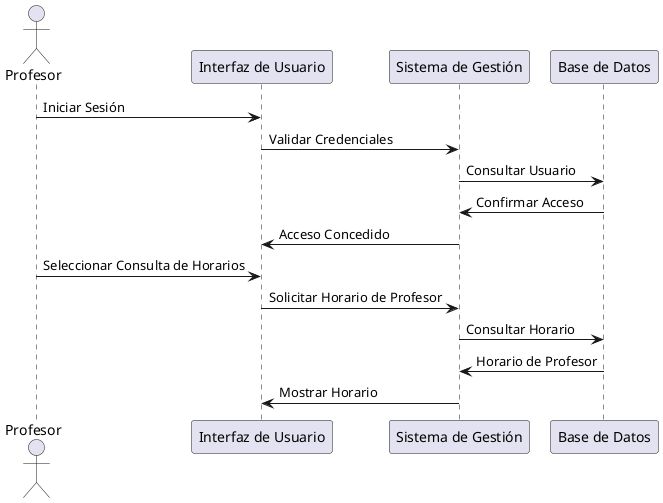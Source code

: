 @startuml
actor Profesor as P
participant "Interfaz de Usuario" as IU
participant "Sistema de Gestión" as SG
participant "Base de Datos" as BD

P -> IU: Iniciar Sesión
IU -> SG: Validar Credenciales
SG -> BD: Consultar Usuario
BD -> SG: Confirmar Acceso
SG -> IU: Acceso Concedido
P -> IU: Seleccionar Consulta de Horarios
IU -> SG: Solicitar Horario de Profesor
SG -> BD: Consultar Horario
BD -> SG: Horario de Profesor
SG -> IU: Mostrar Horario
@enduml
